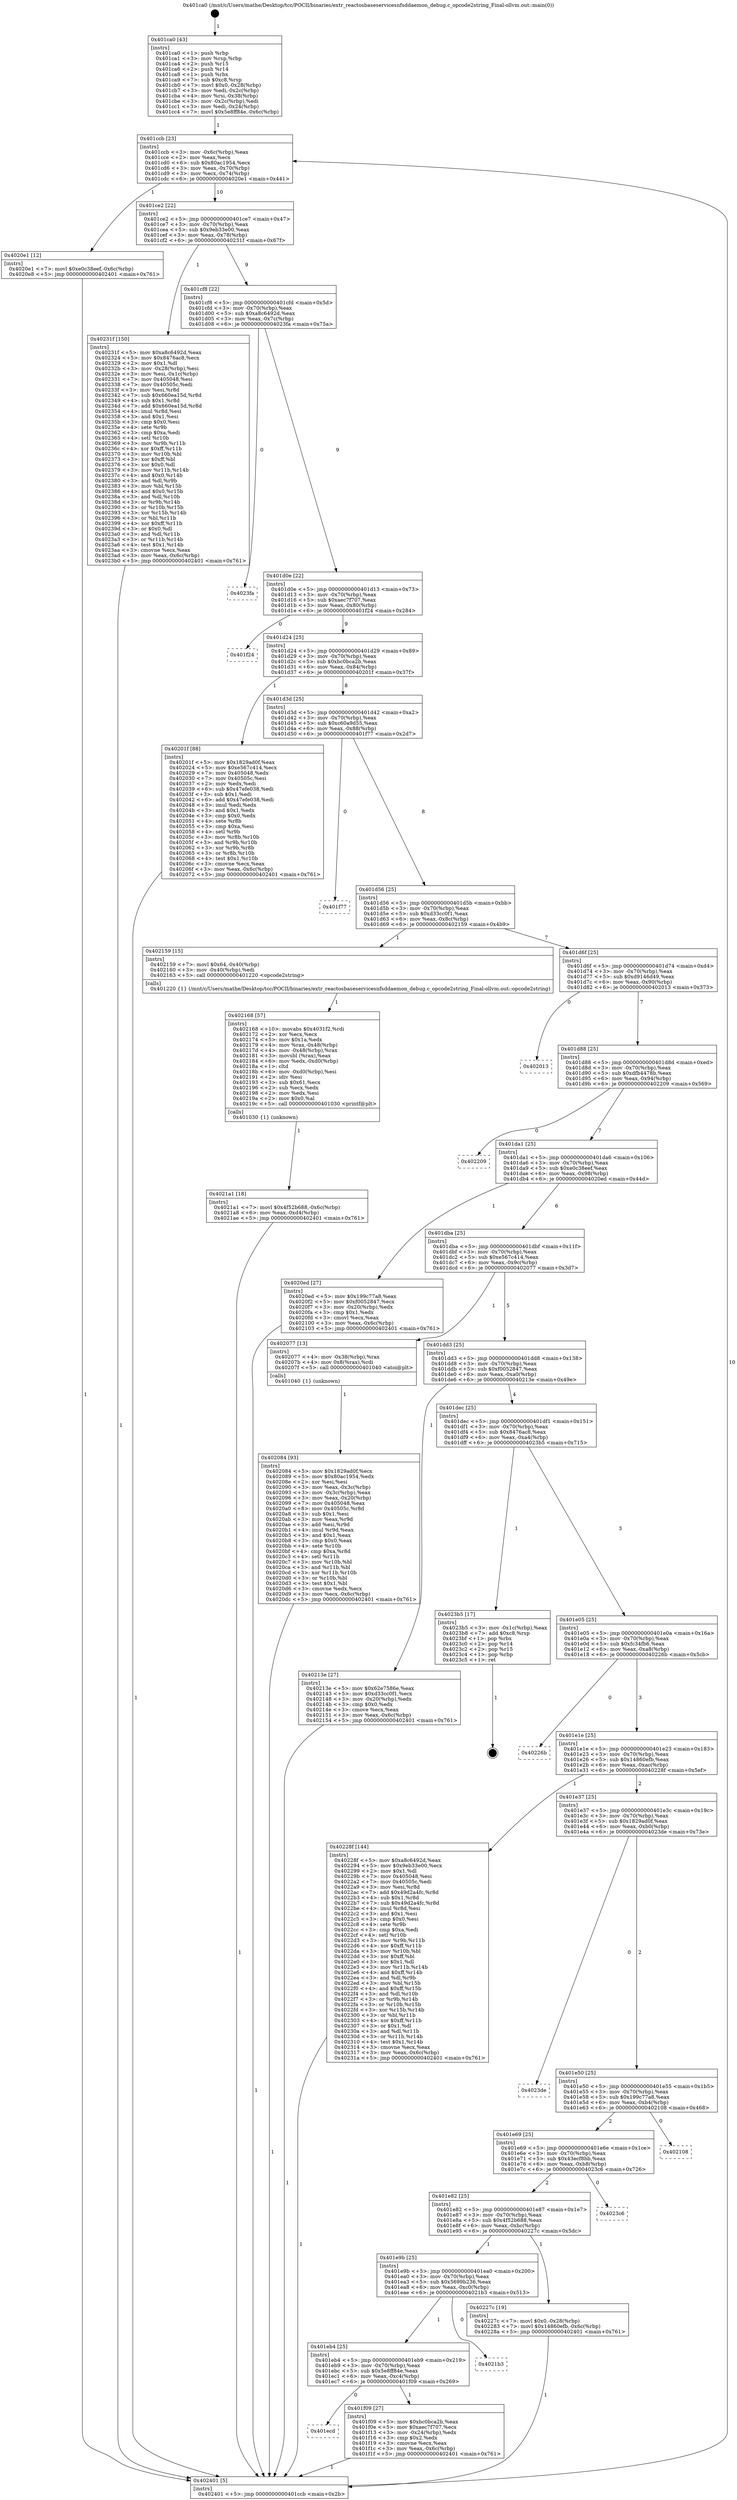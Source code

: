 digraph "0x401ca0" {
  label = "0x401ca0 (/mnt/c/Users/mathe/Desktop/tcc/POCII/binaries/extr_reactosbaseservicesnfsddaemon_debug.c_opcode2string_Final-ollvm.out::main(0))"
  labelloc = "t"
  node[shape=record]

  Entry [label="",width=0.3,height=0.3,shape=circle,fillcolor=black,style=filled]
  "0x401ccb" [label="{
     0x401ccb [23]\l
     | [instrs]\l
     &nbsp;&nbsp;0x401ccb \<+3\>: mov -0x6c(%rbp),%eax\l
     &nbsp;&nbsp;0x401cce \<+2\>: mov %eax,%ecx\l
     &nbsp;&nbsp;0x401cd0 \<+6\>: sub $0x80ac1954,%ecx\l
     &nbsp;&nbsp;0x401cd6 \<+3\>: mov %eax,-0x70(%rbp)\l
     &nbsp;&nbsp;0x401cd9 \<+3\>: mov %ecx,-0x74(%rbp)\l
     &nbsp;&nbsp;0x401cdc \<+6\>: je 00000000004020e1 \<main+0x441\>\l
  }"]
  "0x4020e1" [label="{
     0x4020e1 [12]\l
     | [instrs]\l
     &nbsp;&nbsp;0x4020e1 \<+7\>: movl $0xe0c38eef,-0x6c(%rbp)\l
     &nbsp;&nbsp;0x4020e8 \<+5\>: jmp 0000000000402401 \<main+0x761\>\l
  }"]
  "0x401ce2" [label="{
     0x401ce2 [22]\l
     | [instrs]\l
     &nbsp;&nbsp;0x401ce2 \<+5\>: jmp 0000000000401ce7 \<main+0x47\>\l
     &nbsp;&nbsp;0x401ce7 \<+3\>: mov -0x70(%rbp),%eax\l
     &nbsp;&nbsp;0x401cea \<+5\>: sub $0x9eb33e00,%eax\l
     &nbsp;&nbsp;0x401cef \<+3\>: mov %eax,-0x78(%rbp)\l
     &nbsp;&nbsp;0x401cf2 \<+6\>: je 000000000040231f \<main+0x67f\>\l
  }"]
  Exit [label="",width=0.3,height=0.3,shape=circle,fillcolor=black,style=filled,peripheries=2]
  "0x40231f" [label="{
     0x40231f [150]\l
     | [instrs]\l
     &nbsp;&nbsp;0x40231f \<+5\>: mov $0xa8c6492d,%eax\l
     &nbsp;&nbsp;0x402324 \<+5\>: mov $0x8476ac8,%ecx\l
     &nbsp;&nbsp;0x402329 \<+2\>: mov $0x1,%dl\l
     &nbsp;&nbsp;0x40232b \<+3\>: mov -0x28(%rbp),%esi\l
     &nbsp;&nbsp;0x40232e \<+3\>: mov %esi,-0x1c(%rbp)\l
     &nbsp;&nbsp;0x402331 \<+7\>: mov 0x405048,%esi\l
     &nbsp;&nbsp;0x402338 \<+7\>: mov 0x40505c,%edi\l
     &nbsp;&nbsp;0x40233f \<+3\>: mov %esi,%r8d\l
     &nbsp;&nbsp;0x402342 \<+7\>: sub $0x660ea15d,%r8d\l
     &nbsp;&nbsp;0x402349 \<+4\>: sub $0x1,%r8d\l
     &nbsp;&nbsp;0x40234d \<+7\>: add $0x660ea15d,%r8d\l
     &nbsp;&nbsp;0x402354 \<+4\>: imul %r8d,%esi\l
     &nbsp;&nbsp;0x402358 \<+3\>: and $0x1,%esi\l
     &nbsp;&nbsp;0x40235b \<+3\>: cmp $0x0,%esi\l
     &nbsp;&nbsp;0x40235e \<+4\>: sete %r9b\l
     &nbsp;&nbsp;0x402362 \<+3\>: cmp $0xa,%edi\l
     &nbsp;&nbsp;0x402365 \<+4\>: setl %r10b\l
     &nbsp;&nbsp;0x402369 \<+3\>: mov %r9b,%r11b\l
     &nbsp;&nbsp;0x40236c \<+4\>: xor $0xff,%r11b\l
     &nbsp;&nbsp;0x402370 \<+3\>: mov %r10b,%bl\l
     &nbsp;&nbsp;0x402373 \<+3\>: xor $0xff,%bl\l
     &nbsp;&nbsp;0x402376 \<+3\>: xor $0x0,%dl\l
     &nbsp;&nbsp;0x402379 \<+3\>: mov %r11b,%r14b\l
     &nbsp;&nbsp;0x40237c \<+4\>: and $0x0,%r14b\l
     &nbsp;&nbsp;0x402380 \<+3\>: and %dl,%r9b\l
     &nbsp;&nbsp;0x402383 \<+3\>: mov %bl,%r15b\l
     &nbsp;&nbsp;0x402386 \<+4\>: and $0x0,%r15b\l
     &nbsp;&nbsp;0x40238a \<+3\>: and %dl,%r10b\l
     &nbsp;&nbsp;0x40238d \<+3\>: or %r9b,%r14b\l
     &nbsp;&nbsp;0x402390 \<+3\>: or %r10b,%r15b\l
     &nbsp;&nbsp;0x402393 \<+3\>: xor %r15b,%r14b\l
     &nbsp;&nbsp;0x402396 \<+3\>: or %bl,%r11b\l
     &nbsp;&nbsp;0x402399 \<+4\>: xor $0xff,%r11b\l
     &nbsp;&nbsp;0x40239d \<+3\>: or $0x0,%dl\l
     &nbsp;&nbsp;0x4023a0 \<+3\>: and %dl,%r11b\l
     &nbsp;&nbsp;0x4023a3 \<+3\>: or %r11b,%r14b\l
     &nbsp;&nbsp;0x4023a6 \<+4\>: test $0x1,%r14b\l
     &nbsp;&nbsp;0x4023aa \<+3\>: cmovne %ecx,%eax\l
     &nbsp;&nbsp;0x4023ad \<+3\>: mov %eax,-0x6c(%rbp)\l
     &nbsp;&nbsp;0x4023b0 \<+5\>: jmp 0000000000402401 \<main+0x761\>\l
  }"]
  "0x401cf8" [label="{
     0x401cf8 [22]\l
     | [instrs]\l
     &nbsp;&nbsp;0x401cf8 \<+5\>: jmp 0000000000401cfd \<main+0x5d\>\l
     &nbsp;&nbsp;0x401cfd \<+3\>: mov -0x70(%rbp),%eax\l
     &nbsp;&nbsp;0x401d00 \<+5\>: sub $0xa8c6492d,%eax\l
     &nbsp;&nbsp;0x401d05 \<+3\>: mov %eax,-0x7c(%rbp)\l
     &nbsp;&nbsp;0x401d08 \<+6\>: je 00000000004023fa \<main+0x75a\>\l
  }"]
  "0x4021a1" [label="{
     0x4021a1 [18]\l
     | [instrs]\l
     &nbsp;&nbsp;0x4021a1 \<+7\>: movl $0x4f52b688,-0x6c(%rbp)\l
     &nbsp;&nbsp;0x4021a8 \<+6\>: mov %eax,-0xd4(%rbp)\l
     &nbsp;&nbsp;0x4021ae \<+5\>: jmp 0000000000402401 \<main+0x761\>\l
  }"]
  "0x4023fa" [label="{
     0x4023fa\l
  }", style=dashed]
  "0x401d0e" [label="{
     0x401d0e [22]\l
     | [instrs]\l
     &nbsp;&nbsp;0x401d0e \<+5\>: jmp 0000000000401d13 \<main+0x73\>\l
     &nbsp;&nbsp;0x401d13 \<+3\>: mov -0x70(%rbp),%eax\l
     &nbsp;&nbsp;0x401d16 \<+5\>: sub $0xaec7f707,%eax\l
     &nbsp;&nbsp;0x401d1b \<+3\>: mov %eax,-0x80(%rbp)\l
     &nbsp;&nbsp;0x401d1e \<+6\>: je 0000000000401f24 \<main+0x284\>\l
  }"]
  "0x402168" [label="{
     0x402168 [57]\l
     | [instrs]\l
     &nbsp;&nbsp;0x402168 \<+10\>: movabs $0x4031f2,%rdi\l
     &nbsp;&nbsp;0x402172 \<+2\>: xor %ecx,%ecx\l
     &nbsp;&nbsp;0x402174 \<+5\>: mov $0x1a,%edx\l
     &nbsp;&nbsp;0x402179 \<+4\>: mov %rax,-0x48(%rbp)\l
     &nbsp;&nbsp;0x40217d \<+4\>: mov -0x48(%rbp),%rax\l
     &nbsp;&nbsp;0x402181 \<+3\>: movsbl (%rax),%eax\l
     &nbsp;&nbsp;0x402184 \<+6\>: mov %edx,-0xd0(%rbp)\l
     &nbsp;&nbsp;0x40218a \<+1\>: cltd\l
     &nbsp;&nbsp;0x40218b \<+6\>: mov -0xd0(%rbp),%esi\l
     &nbsp;&nbsp;0x402191 \<+2\>: idiv %esi\l
     &nbsp;&nbsp;0x402193 \<+3\>: sub $0x61,%ecx\l
     &nbsp;&nbsp;0x402196 \<+2\>: sub %ecx,%edx\l
     &nbsp;&nbsp;0x402198 \<+2\>: mov %edx,%esi\l
     &nbsp;&nbsp;0x40219a \<+2\>: mov $0x0,%al\l
     &nbsp;&nbsp;0x40219c \<+5\>: call 0000000000401030 \<printf@plt\>\l
     | [calls]\l
     &nbsp;&nbsp;0x401030 \{1\} (unknown)\l
  }"]
  "0x401f24" [label="{
     0x401f24\l
  }", style=dashed]
  "0x401d24" [label="{
     0x401d24 [25]\l
     | [instrs]\l
     &nbsp;&nbsp;0x401d24 \<+5\>: jmp 0000000000401d29 \<main+0x89\>\l
     &nbsp;&nbsp;0x401d29 \<+3\>: mov -0x70(%rbp),%eax\l
     &nbsp;&nbsp;0x401d2c \<+5\>: sub $0xbc0bca2b,%eax\l
     &nbsp;&nbsp;0x401d31 \<+6\>: mov %eax,-0x84(%rbp)\l
     &nbsp;&nbsp;0x401d37 \<+6\>: je 000000000040201f \<main+0x37f\>\l
  }"]
  "0x402084" [label="{
     0x402084 [93]\l
     | [instrs]\l
     &nbsp;&nbsp;0x402084 \<+5\>: mov $0x1829ad0f,%ecx\l
     &nbsp;&nbsp;0x402089 \<+5\>: mov $0x80ac1954,%edx\l
     &nbsp;&nbsp;0x40208e \<+2\>: xor %esi,%esi\l
     &nbsp;&nbsp;0x402090 \<+3\>: mov %eax,-0x3c(%rbp)\l
     &nbsp;&nbsp;0x402093 \<+3\>: mov -0x3c(%rbp),%eax\l
     &nbsp;&nbsp;0x402096 \<+3\>: mov %eax,-0x20(%rbp)\l
     &nbsp;&nbsp;0x402099 \<+7\>: mov 0x405048,%eax\l
     &nbsp;&nbsp;0x4020a0 \<+8\>: mov 0x40505c,%r8d\l
     &nbsp;&nbsp;0x4020a8 \<+3\>: sub $0x1,%esi\l
     &nbsp;&nbsp;0x4020ab \<+3\>: mov %eax,%r9d\l
     &nbsp;&nbsp;0x4020ae \<+3\>: add %esi,%r9d\l
     &nbsp;&nbsp;0x4020b1 \<+4\>: imul %r9d,%eax\l
     &nbsp;&nbsp;0x4020b5 \<+3\>: and $0x1,%eax\l
     &nbsp;&nbsp;0x4020b8 \<+3\>: cmp $0x0,%eax\l
     &nbsp;&nbsp;0x4020bb \<+4\>: sete %r10b\l
     &nbsp;&nbsp;0x4020bf \<+4\>: cmp $0xa,%r8d\l
     &nbsp;&nbsp;0x4020c3 \<+4\>: setl %r11b\l
     &nbsp;&nbsp;0x4020c7 \<+3\>: mov %r10b,%bl\l
     &nbsp;&nbsp;0x4020ca \<+3\>: and %r11b,%bl\l
     &nbsp;&nbsp;0x4020cd \<+3\>: xor %r11b,%r10b\l
     &nbsp;&nbsp;0x4020d0 \<+3\>: or %r10b,%bl\l
     &nbsp;&nbsp;0x4020d3 \<+3\>: test $0x1,%bl\l
     &nbsp;&nbsp;0x4020d6 \<+3\>: cmovne %edx,%ecx\l
     &nbsp;&nbsp;0x4020d9 \<+3\>: mov %ecx,-0x6c(%rbp)\l
     &nbsp;&nbsp;0x4020dc \<+5\>: jmp 0000000000402401 \<main+0x761\>\l
  }"]
  "0x40201f" [label="{
     0x40201f [88]\l
     | [instrs]\l
     &nbsp;&nbsp;0x40201f \<+5\>: mov $0x1829ad0f,%eax\l
     &nbsp;&nbsp;0x402024 \<+5\>: mov $0xe567c414,%ecx\l
     &nbsp;&nbsp;0x402029 \<+7\>: mov 0x405048,%edx\l
     &nbsp;&nbsp;0x402030 \<+7\>: mov 0x40505c,%esi\l
     &nbsp;&nbsp;0x402037 \<+2\>: mov %edx,%edi\l
     &nbsp;&nbsp;0x402039 \<+6\>: sub $0x47efe038,%edi\l
     &nbsp;&nbsp;0x40203f \<+3\>: sub $0x1,%edi\l
     &nbsp;&nbsp;0x402042 \<+6\>: add $0x47efe038,%edi\l
     &nbsp;&nbsp;0x402048 \<+3\>: imul %edi,%edx\l
     &nbsp;&nbsp;0x40204b \<+3\>: and $0x1,%edx\l
     &nbsp;&nbsp;0x40204e \<+3\>: cmp $0x0,%edx\l
     &nbsp;&nbsp;0x402051 \<+4\>: sete %r8b\l
     &nbsp;&nbsp;0x402055 \<+3\>: cmp $0xa,%esi\l
     &nbsp;&nbsp;0x402058 \<+4\>: setl %r9b\l
     &nbsp;&nbsp;0x40205c \<+3\>: mov %r8b,%r10b\l
     &nbsp;&nbsp;0x40205f \<+3\>: and %r9b,%r10b\l
     &nbsp;&nbsp;0x402062 \<+3\>: xor %r9b,%r8b\l
     &nbsp;&nbsp;0x402065 \<+3\>: or %r8b,%r10b\l
     &nbsp;&nbsp;0x402068 \<+4\>: test $0x1,%r10b\l
     &nbsp;&nbsp;0x40206c \<+3\>: cmovne %ecx,%eax\l
     &nbsp;&nbsp;0x40206f \<+3\>: mov %eax,-0x6c(%rbp)\l
     &nbsp;&nbsp;0x402072 \<+5\>: jmp 0000000000402401 \<main+0x761\>\l
  }"]
  "0x401d3d" [label="{
     0x401d3d [25]\l
     | [instrs]\l
     &nbsp;&nbsp;0x401d3d \<+5\>: jmp 0000000000401d42 \<main+0xa2\>\l
     &nbsp;&nbsp;0x401d42 \<+3\>: mov -0x70(%rbp),%eax\l
     &nbsp;&nbsp;0x401d45 \<+5\>: sub $0xc60a9d55,%eax\l
     &nbsp;&nbsp;0x401d4a \<+6\>: mov %eax,-0x88(%rbp)\l
     &nbsp;&nbsp;0x401d50 \<+6\>: je 0000000000401f77 \<main+0x2d7\>\l
  }"]
  "0x401ca0" [label="{
     0x401ca0 [43]\l
     | [instrs]\l
     &nbsp;&nbsp;0x401ca0 \<+1\>: push %rbp\l
     &nbsp;&nbsp;0x401ca1 \<+3\>: mov %rsp,%rbp\l
     &nbsp;&nbsp;0x401ca4 \<+2\>: push %r15\l
     &nbsp;&nbsp;0x401ca6 \<+2\>: push %r14\l
     &nbsp;&nbsp;0x401ca8 \<+1\>: push %rbx\l
     &nbsp;&nbsp;0x401ca9 \<+7\>: sub $0xc8,%rsp\l
     &nbsp;&nbsp;0x401cb0 \<+7\>: movl $0x0,-0x28(%rbp)\l
     &nbsp;&nbsp;0x401cb7 \<+3\>: mov %edi,-0x2c(%rbp)\l
     &nbsp;&nbsp;0x401cba \<+4\>: mov %rsi,-0x38(%rbp)\l
     &nbsp;&nbsp;0x401cbe \<+3\>: mov -0x2c(%rbp),%edi\l
     &nbsp;&nbsp;0x401cc1 \<+3\>: mov %edi,-0x24(%rbp)\l
     &nbsp;&nbsp;0x401cc4 \<+7\>: movl $0x5e8ff84e,-0x6c(%rbp)\l
  }"]
  "0x401f77" [label="{
     0x401f77\l
  }", style=dashed]
  "0x401d56" [label="{
     0x401d56 [25]\l
     | [instrs]\l
     &nbsp;&nbsp;0x401d56 \<+5\>: jmp 0000000000401d5b \<main+0xbb\>\l
     &nbsp;&nbsp;0x401d5b \<+3\>: mov -0x70(%rbp),%eax\l
     &nbsp;&nbsp;0x401d5e \<+5\>: sub $0xd33cc0f1,%eax\l
     &nbsp;&nbsp;0x401d63 \<+6\>: mov %eax,-0x8c(%rbp)\l
     &nbsp;&nbsp;0x401d69 \<+6\>: je 0000000000402159 \<main+0x4b9\>\l
  }"]
  "0x402401" [label="{
     0x402401 [5]\l
     | [instrs]\l
     &nbsp;&nbsp;0x402401 \<+5\>: jmp 0000000000401ccb \<main+0x2b\>\l
  }"]
  "0x402159" [label="{
     0x402159 [15]\l
     | [instrs]\l
     &nbsp;&nbsp;0x402159 \<+7\>: movl $0x64,-0x40(%rbp)\l
     &nbsp;&nbsp;0x402160 \<+3\>: mov -0x40(%rbp),%edi\l
     &nbsp;&nbsp;0x402163 \<+5\>: call 0000000000401220 \<opcode2string\>\l
     | [calls]\l
     &nbsp;&nbsp;0x401220 \{1\} (/mnt/c/Users/mathe/Desktop/tcc/POCII/binaries/extr_reactosbaseservicesnfsddaemon_debug.c_opcode2string_Final-ollvm.out::opcode2string)\l
  }"]
  "0x401d6f" [label="{
     0x401d6f [25]\l
     | [instrs]\l
     &nbsp;&nbsp;0x401d6f \<+5\>: jmp 0000000000401d74 \<main+0xd4\>\l
     &nbsp;&nbsp;0x401d74 \<+3\>: mov -0x70(%rbp),%eax\l
     &nbsp;&nbsp;0x401d77 \<+5\>: sub $0xd9146d49,%eax\l
     &nbsp;&nbsp;0x401d7c \<+6\>: mov %eax,-0x90(%rbp)\l
     &nbsp;&nbsp;0x401d82 \<+6\>: je 0000000000402013 \<main+0x373\>\l
  }"]
  "0x401ecd" [label="{
     0x401ecd\l
  }", style=dashed]
  "0x402013" [label="{
     0x402013\l
  }", style=dashed]
  "0x401d88" [label="{
     0x401d88 [25]\l
     | [instrs]\l
     &nbsp;&nbsp;0x401d88 \<+5\>: jmp 0000000000401d8d \<main+0xed\>\l
     &nbsp;&nbsp;0x401d8d \<+3\>: mov -0x70(%rbp),%eax\l
     &nbsp;&nbsp;0x401d90 \<+5\>: sub $0xdfb4478b,%eax\l
     &nbsp;&nbsp;0x401d95 \<+6\>: mov %eax,-0x94(%rbp)\l
     &nbsp;&nbsp;0x401d9b \<+6\>: je 0000000000402209 \<main+0x569\>\l
  }"]
  "0x401f09" [label="{
     0x401f09 [27]\l
     | [instrs]\l
     &nbsp;&nbsp;0x401f09 \<+5\>: mov $0xbc0bca2b,%eax\l
     &nbsp;&nbsp;0x401f0e \<+5\>: mov $0xaec7f707,%ecx\l
     &nbsp;&nbsp;0x401f13 \<+3\>: mov -0x24(%rbp),%edx\l
     &nbsp;&nbsp;0x401f16 \<+3\>: cmp $0x2,%edx\l
     &nbsp;&nbsp;0x401f19 \<+3\>: cmovne %ecx,%eax\l
     &nbsp;&nbsp;0x401f1c \<+3\>: mov %eax,-0x6c(%rbp)\l
     &nbsp;&nbsp;0x401f1f \<+5\>: jmp 0000000000402401 \<main+0x761\>\l
  }"]
  "0x402209" [label="{
     0x402209\l
  }", style=dashed]
  "0x401da1" [label="{
     0x401da1 [25]\l
     | [instrs]\l
     &nbsp;&nbsp;0x401da1 \<+5\>: jmp 0000000000401da6 \<main+0x106\>\l
     &nbsp;&nbsp;0x401da6 \<+3\>: mov -0x70(%rbp),%eax\l
     &nbsp;&nbsp;0x401da9 \<+5\>: sub $0xe0c38eef,%eax\l
     &nbsp;&nbsp;0x401dae \<+6\>: mov %eax,-0x98(%rbp)\l
     &nbsp;&nbsp;0x401db4 \<+6\>: je 00000000004020ed \<main+0x44d\>\l
  }"]
  "0x401eb4" [label="{
     0x401eb4 [25]\l
     | [instrs]\l
     &nbsp;&nbsp;0x401eb4 \<+5\>: jmp 0000000000401eb9 \<main+0x219\>\l
     &nbsp;&nbsp;0x401eb9 \<+3\>: mov -0x70(%rbp),%eax\l
     &nbsp;&nbsp;0x401ebc \<+5\>: sub $0x5e8ff84e,%eax\l
     &nbsp;&nbsp;0x401ec1 \<+6\>: mov %eax,-0xc4(%rbp)\l
     &nbsp;&nbsp;0x401ec7 \<+6\>: je 0000000000401f09 \<main+0x269\>\l
  }"]
  "0x4020ed" [label="{
     0x4020ed [27]\l
     | [instrs]\l
     &nbsp;&nbsp;0x4020ed \<+5\>: mov $0x199c77a8,%eax\l
     &nbsp;&nbsp;0x4020f2 \<+5\>: mov $0xf0052847,%ecx\l
     &nbsp;&nbsp;0x4020f7 \<+3\>: mov -0x20(%rbp),%edx\l
     &nbsp;&nbsp;0x4020fa \<+3\>: cmp $0x1,%edx\l
     &nbsp;&nbsp;0x4020fd \<+3\>: cmovl %ecx,%eax\l
     &nbsp;&nbsp;0x402100 \<+3\>: mov %eax,-0x6c(%rbp)\l
     &nbsp;&nbsp;0x402103 \<+5\>: jmp 0000000000402401 \<main+0x761\>\l
  }"]
  "0x401dba" [label="{
     0x401dba [25]\l
     | [instrs]\l
     &nbsp;&nbsp;0x401dba \<+5\>: jmp 0000000000401dbf \<main+0x11f\>\l
     &nbsp;&nbsp;0x401dbf \<+3\>: mov -0x70(%rbp),%eax\l
     &nbsp;&nbsp;0x401dc2 \<+5\>: sub $0xe567c414,%eax\l
     &nbsp;&nbsp;0x401dc7 \<+6\>: mov %eax,-0x9c(%rbp)\l
     &nbsp;&nbsp;0x401dcd \<+6\>: je 0000000000402077 \<main+0x3d7\>\l
  }"]
  "0x4021b3" [label="{
     0x4021b3\l
  }", style=dashed]
  "0x402077" [label="{
     0x402077 [13]\l
     | [instrs]\l
     &nbsp;&nbsp;0x402077 \<+4\>: mov -0x38(%rbp),%rax\l
     &nbsp;&nbsp;0x40207b \<+4\>: mov 0x8(%rax),%rdi\l
     &nbsp;&nbsp;0x40207f \<+5\>: call 0000000000401040 \<atoi@plt\>\l
     | [calls]\l
     &nbsp;&nbsp;0x401040 \{1\} (unknown)\l
  }"]
  "0x401dd3" [label="{
     0x401dd3 [25]\l
     | [instrs]\l
     &nbsp;&nbsp;0x401dd3 \<+5\>: jmp 0000000000401dd8 \<main+0x138\>\l
     &nbsp;&nbsp;0x401dd8 \<+3\>: mov -0x70(%rbp),%eax\l
     &nbsp;&nbsp;0x401ddb \<+5\>: sub $0xf0052847,%eax\l
     &nbsp;&nbsp;0x401de0 \<+6\>: mov %eax,-0xa0(%rbp)\l
     &nbsp;&nbsp;0x401de6 \<+6\>: je 000000000040213e \<main+0x49e\>\l
  }"]
  "0x401e9b" [label="{
     0x401e9b [25]\l
     | [instrs]\l
     &nbsp;&nbsp;0x401e9b \<+5\>: jmp 0000000000401ea0 \<main+0x200\>\l
     &nbsp;&nbsp;0x401ea0 \<+3\>: mov -0x70(%rbp),%eax\l
     &nbsp;&nbsp;0x401ea3 \<+5\>: sub $0x5699b236,%eax\l
     &nbsp;&nbsp;0x401ea8 \<+6\>: mov %eax,-0xc0(%rbp)\l
     &nbsp;&nbsp;0x401eae \<+6\>: je 00000000004021b3 \<main+0x513\>\l
  }"]
  "0x40213e" [label="{
     0x40213e [27]\l
     | [instrs]\l
     &nbsp;&nbsp;0x40213e \<+5\>: mov $0x62e7586e,%eax\l
     &nbsp;&nbsp;0x402143 \<+5\>: mov $0xd33cc0f1,%ecx\l
     &nbsp;&nbsp;0x402148 \<+3\>: mov -0x20(%rbp),%edx\l
     &nbsp;&nbsp;0x40214b \<+3\>: cmp $0x0,%edx\l
     &nbsp;&nbsp;0x40214e \<+3\>: cmove %ecx,%eax\l
     &nbsp;&nbsp;0x402151 \<+3\>: mov %eax,-0x6c(%rbp)\l
     &nbsp;&nbsp;0x402154 \<+5\>: jmp 0000000000402401 \<main+0x761\>\l
  }"]
  "0x401dec" [label="{
     0x401dec [25]\l
     | [instrs]\l
     &nbsp;&nbsp;0x401dec \<+5\>: jmp 0000000000401df1 \<main+0x151\>\l
     &nbsp;&nbsp;0x401df1 \<+3\>: mov -0x70(%rbp),%eax\l
     &nbsp;&nbsp;0x401df4 \<+5\>: sub $0x8476ac8,%eax\l
     &nbsp;&nbsp;0x401df9 \<+6\>: mov %eax,-0xa4(%rbp)\l
     &nbsp;&nbsp;0x401dff \<+6\>: je 00000000004023b5 \<main+0x715\>\l
  }"]
  "0x40227c" [label="{
     0x40227c [19]\l
     | [instrs]\l
     &nbsp;&nbsp;0x40227c \<+7\>: movl $0x0,-0x28(%rbp)\l
     &nbsp;&nbsp;0x402283 \<+7\>: movl $0x14860efb,-0x6c(%rbp)\l
     &nbsp;&nbsp;0x40228a \<+5\>: jmp 0000000000402401 \<main+0x761\>\l
  }"]
  "0x4023b5" [label="{
     0x4023b5 [17]\l
     | [instrs]\l
     &nbsp;&nbsp;0x4023b5 \<+3\>: mov -0x1c(%rbp),%eax\l
     &nbsp;&nbsp;0x4023b8 \<+7\>: add $0xc8,%rsp\l
     &nbsp;&nbsp;0x4023bf \<+1\>: pop %rbx\l
     &nbsp;&nbsp;0x4023c0 \<+2\>: pop %r14\l
     &nbsp;&nbsp;0x4023c2 \<+2\>: pop %r15\l
     &nbsp;&nbsp;0x4023c4 \<+1\>: pop %rbp\l
     &nbsp;&nbsp;0x4023c5 \<+1\>: ret\l
  }"]
  "0x401e05" [label="{
     0x401e05 [25]\l
     | [instrs]\l
     &nbsp;&nbsp;0x401e05 \<+5\>: jmp 0000000000401e0a \<main+0x16a\>\l
     &nbsp;&nbsp;0x401e0a \<+3\>: mov -0x70(%rbp),%eax\l
     &nbsp;&nbsp;0x401e0d \<+5\>: sub $0xfc34fb6,%eax\l
     &nbsp;&nbsp;0x401e12 \<+6\>: mov %eax,-0xa8(%rbp)\l
     &nbsp;&nbsp;0x401e18 \<+6\>: je 000000000040226b \<main+0x5cb\>\l
  }"]
  "0x401e82" [label="{
     0x401e82 [25]\l
     | [instrs]\l
     &nbsp;&nbsp;0x401e82 \<+5\>: jmp 0000000000401e87 \<main+0x1e7\>\l
     &nbsp;&nbsp;0x401e87 \<+3\>: mov -0x70(%rbp),%eax\l
     &nbsp;&nbsp;0x401e8a \<+5\>: sub $0x4f52b688,%eax\l
     &nbsp;&nbsp;0x401e8f \<+6\>: mov %eax,-0xbc(%rbp)\l
     &nbsp;&nbsp;0x401e95 \<+6\>: je 000000000040227c \<main+0x5dc\>\l
  }"]
  "0x40226b" [label="{
     0x40226b\l
  }", style=dashed]
  "0x401e1e" [label="{
     0x401e1e [25]\l
     | [instrs]\l
     &nbsp;&nbsp;0x401e1e \<+5\>: jmp 0000000000401e23 \<main+0x183\>\l
     &nbsp;&nbsp;0x401e23 \<+3\>: mov -0x70(%rbp),%eax\l
     &nbsp;&nbsp;0x401e26 \<+5\>: sub $0x14860efb,%eax\l
     &nbsp;&nbsp;0x401e2b \<+6\>: mov %eax,-0xac(%rbp)\l
     &nbsp;&nbsp;0x401e31 \<+6\>: je 000000000040228f \<main+0x5ef\>\l
  }"]
  "0x4023c6" [label="{
     0x4023c6\l
  }", style=dashed]
  "0x40228f" [label="{
     0x40228f [144]\l
     | [instrs]\l
     &nbsp;&nbsp;0x40228f \<+5\>: mov $0xa8c6492d,%eax\l
     &nbsp;&nbsp;0x402294 \<+5\>: mov $0x9eb33e00,%ecx\l
     &nbsp;&nbsp;0x402299 \<+2\>: mov $0x1,%dl\l
     &nbsp;&nbsp;0x40229b \<+7\>: mov 0x405048,%esi\l
     &nbsp;&nbsp;0x4022a2 \<+7\>: mov 0x40505c,%edi\l
     &nbsp;&nbsp;0x4022a9 \<+3\>: mov %esi,%r8d\l
     &nbsp;&nbsp;0x4022ac \<+7\>: add $0x49d2a4fc,%r8d\l
     &nbsp;&nbsp;0x4022b3 \<+4\>: sub $0x1,%r8d\l
     &nbsp;&nbsp;0x4022b7 \<+7\>: sub $0x49d2a4fc,%r8d\l
     &nbsp;&nbsp;0x4022be \<+4\>: imul %r8d,%esi\l
     &nbsp;&nbsp;0x4022c2 \<+3\>: and $0x1,%esi\l
     &nbsp;&nbsp;0x4022c5 \<+3\>: cmp $0x0,%esi\l
     &nbsp;&nbsp;0x4022c8 \<+4\>: sete %r9b\l
     &nbsp;&nbsp;0x4022cc \<+3\>: cmp $0xa,%edi\l
     &nbsp;&nbsp;0x4022cf \<+4\>: setl %r10b\l
     &nbsp;&nbsp;0x4022d3 \<+3\>: mov %r9b,%r11b\l
     &nbsp;&nbsp;0x4022d6 \<+4\>: xor $0xff,%r11b\l
     &nbsp;&nbsp;0x4022da \<+3\>: mov %r10b,%bl\l
     &nbsp;&nbsp;0x4022dd \<+3\>: xor $0xff,%bl\l
     &nbsp;&nbsp;0x4022e0 \<+3\>: xor $0x1,%dl\l
     &nbsp;&nbsp;0x4022e3 \<+3\>: mov %r11b,%r14b\l
     &nbsp;&nbsp;0x4022e6 \<+4\>: and $0xff,%r14b\l
     &nbsp;&nbsp;0x4022ea \<+3\>: and %dl,%r9b\l
     &nbsp;&nbsp;0x4022ed \<+3\>: mov %bl,%r15b\l
     &nbsp;&nbsp;0x4022f0 \<+4\>: and $0xff,%r15b\l
     &nbsp;&nbsp;0x4022f4 \<+3\>: and %dl,%r10b\l
     &nbsp;&nbsp;0x4022f7 \<+3\>: or %r9b,%r14b\l
     &nbsp;&nbsp;0x4022fa \<+3\>: or %r10b,%r15b\l
     &nbsp;&nbsp;0x4022fd \<+3\>: xor %r15b,%r14b\l
     &nbsp;&nbsp;0x402300 \<+3\>: or %bl,%r11b\l
     &nbsp;&nbsp;0x402303 \<+4\>: xor $0xff,%r11b\l
     &nbsp;&nbsp;0x402307 \<+3\>: or $0x1,%dl\l
     &nbsp;&nbsp;0x40230a \<+3\>: and %dl,%r11b\l
     &nbsp;&nbsp;0x40230d \<+3\>: or %r11b,%r14b\l
     &nbsp;&nbsp;0x402310 \<+4\>: test $0x1,%r14b\l
     &nbsp;&nbsp;0x402314 \<+3\>: cmovne %ecx,%eax\l
     &nbsp;&nbsp;0x402317 \<+3\>: mov %eax,-0x6c(%rbp)\l
     &nbsp;&nbsp;0x40231a \<+5\>: jmp 0000000000402401 \<main+0x761\>\l
  }"]
  "0x401e37" [label="{
     0x401e37 [25]\l
     | [instrs]\l
     &nbsp;&nbsp;0x401e37 \<+5\>: jmp 0000000000401e3c \<main+0x19c\>\l
     &nbsp;&nbsp;0x401e3c \<+3\>: mov -0x70(%rbp),%eax\l
     &nbsp;&nbsp;0x401e3f \<+5\>: sub $0x1829ad0f,%eax\l
     &nbsp;&nbsp;0x401e44 \<+6\>: mov %eax,-0xb0(%rbp)\l
     &nbsp;&nbsp;0x401e4a \<+6\>: je 00000000004023de \<main+0x73e\>\l
  }"]
  "0x401e69" [label="{
     0x401e69 [25]\l
     | [instrs]\l
     &nbsp;&nbsp;0x401e69 \<+5\>: jmp 0000000000401e6e \<main+0x1ce\>\l
     &nbsp;&nbsp;0x401e6e \<+3\>: mov -0x70(%rbp),%eax\l
     &nbsp;&nbsp;0x401e71 \<+5\>: sub $0x43ecf8bb,%eax\l
     &nbsp;&nbsp;0x401e76 \<+6\>: mov %eax,-0xb8(%rbp)\l
     &nbsp;&nbsp;0x401e7c \<+6\>: je 00000000004023c6 \<main+0x726\>\l
  }"]
  "0x4023de" [label="{
     0x4023de\l
  }", style=dashed]
  "0x401e50" [label="{
     0x401e50 [25]\l
     | [instrs]\l
     &nbsp;&nbsp;0x401e50 \<+5\>: jmp 0000000000401e55 \<main+0x1b5\>\l
     &nbsp;&nbsp;0x401e55 \<+3\>: mov -0x70(%rbp),%eax\l
     &nbsp;&nbsp;0x401e58 \<+5\>: sub $0x199c77a8,%eax\l
     &nbsp;&nbsp;0x401e5d \<+6\>: mov %eax,-0xb4(%rbp)\l
     &nbsp;&nbsp;0x401e63 \<+6\>: je 0000000000402108 \<main+0x468\>\l
  }"]
  "0x402108" [label="{
     0x402108\l
  }", style=dashed]
  Entry -> "0x401ca0" [label=" 1"]
  "0x401ccb" -> "0x4020e1" [label=" 1"]
  "0x401ccb" -> "0x401ce2" [label=" 10"]
  "0x4023b5" -> Exit [label=" 1"]
  "0x401ce2" -> "0x40231f" [label=" 1"]
  "0x401ce2" -> "0x401cf8" [label=" 9"]
  "0x40231f" -> "0x402401" [label=" 1"]
  "0x401cf8" -> "0x4023fa" [label=" 0"]
  "0x401cf8" -> "0x401d0e" [label=" 9"]
  "0x40228f" -> "0x402401" [label=" 1"]
  "0x401d0e" -> "0x401f24" [label=" 0"]
  "0x401d0e" -> "0x401d24" [label=" 9"]
  "0x40227c" -> "0x402401" [label=" 1"]
  "0x401d24" -> "0x40201f" [label=" 1"]
  "0x401d24" -> "0x401d3d" [label=" 8"]
  "0x4021a1" -> "0x402401" [label=" 1"]
  "0x401d3d" -> "0x401f77" [label=" 0"]
  "0x401d3d" -> "0x401d56" [label=" 8"]
  "0x402168" -> "0x4021a1" [label=" 1"]
  "0x401d56" -> "0x402159" [label=" 1"]
  "0x401d56" -> "0x401d6f" [label=" 7"]
  "0x402159" -> "0x402168" [label=" 1"]
  "0x401d6f" -> "0x402013" [label=" 0"]
  "0x401d6f" -> "0x401d88" [label=" 7"]
  "0x40213e" -> "0x402401" [label=" 1"]
  "0x401d88" -> "0x402209" [label=" 0"]
  "0x401d88" -> "0x401da1" [label=" 7"]
  "0x4020ed" -> "0x402401" [label=" 1"]
  "0x401da1" -> "0x4020ed" [label=" 1"]
  "0x401da1" -> "0x401dba" [label=" 6"]
  "0x402084" -> "0x402401" [label=" 1"]
  "0x401dba" -> "0x402077" [label=" 1"]
  "0x401dba" -> "0x401dd3" [label=" 5"]
  "0x402077" -> "0x402084" [label=" 1"]
  "0x401dd3" -> "0x40213e" [label=" 1"]
  "0x401dd3" -> "0x401dec" [label=" 4"]
  "0x402401" -> "0x401ccb" [label=" 10"]
  "0x401dec" -> "0x4023b5" [label=" 1"]
  "0x401dec" -> "0x401e05" [label=" 3"]
  "0x401ca0" -> "0x401ccb" [label=" 1"]
  "0x401e05" -> "0x40226b" [label=" 0"]
  "0x401e05" -> "0x401e1e" [label=" 3"]
  "0x401eb4" -> "0x401ecd" [label=" 0"]
  "0x401e1e" -> "0x40228f" [label=" 1"]
  "0x401e1e" -> "0x401e37" [label=" 2"]
  "0x401eb4" -> "0x401f09" [label=" 1"]
  "0x401e37" -> "0x4023de" [label=" 0"]
  "0x401e37" -> "0x401e50" [label=" 2"]
  "0x401e9b" -> "0x401eb4" [label=" 1"]
  "0x401e50" -> "0x402108" [label=" 0"]
  "0x401e50" -> "0x401e69" [label=" 2"]
  "0x4020e1" -> "0x402401" [label=" 1"]
  "0x401e69" -> "0x4023c6" [label=" 0"]
  "0x401e69" -> "0x401e82" [label=" 2"]
  "0x401f09" -> "0x402401" [label=" 1"]
  "0x401e82" -> "0x40227c" [label=" 1"]
  "0x401e82" -> "0x401e9b" [label=" 1"]
  "0x40201f" -> "0x402401" [label=" 1"]
  "0x401e9b" -> "0x4021b3" [label=" 0"]
}
